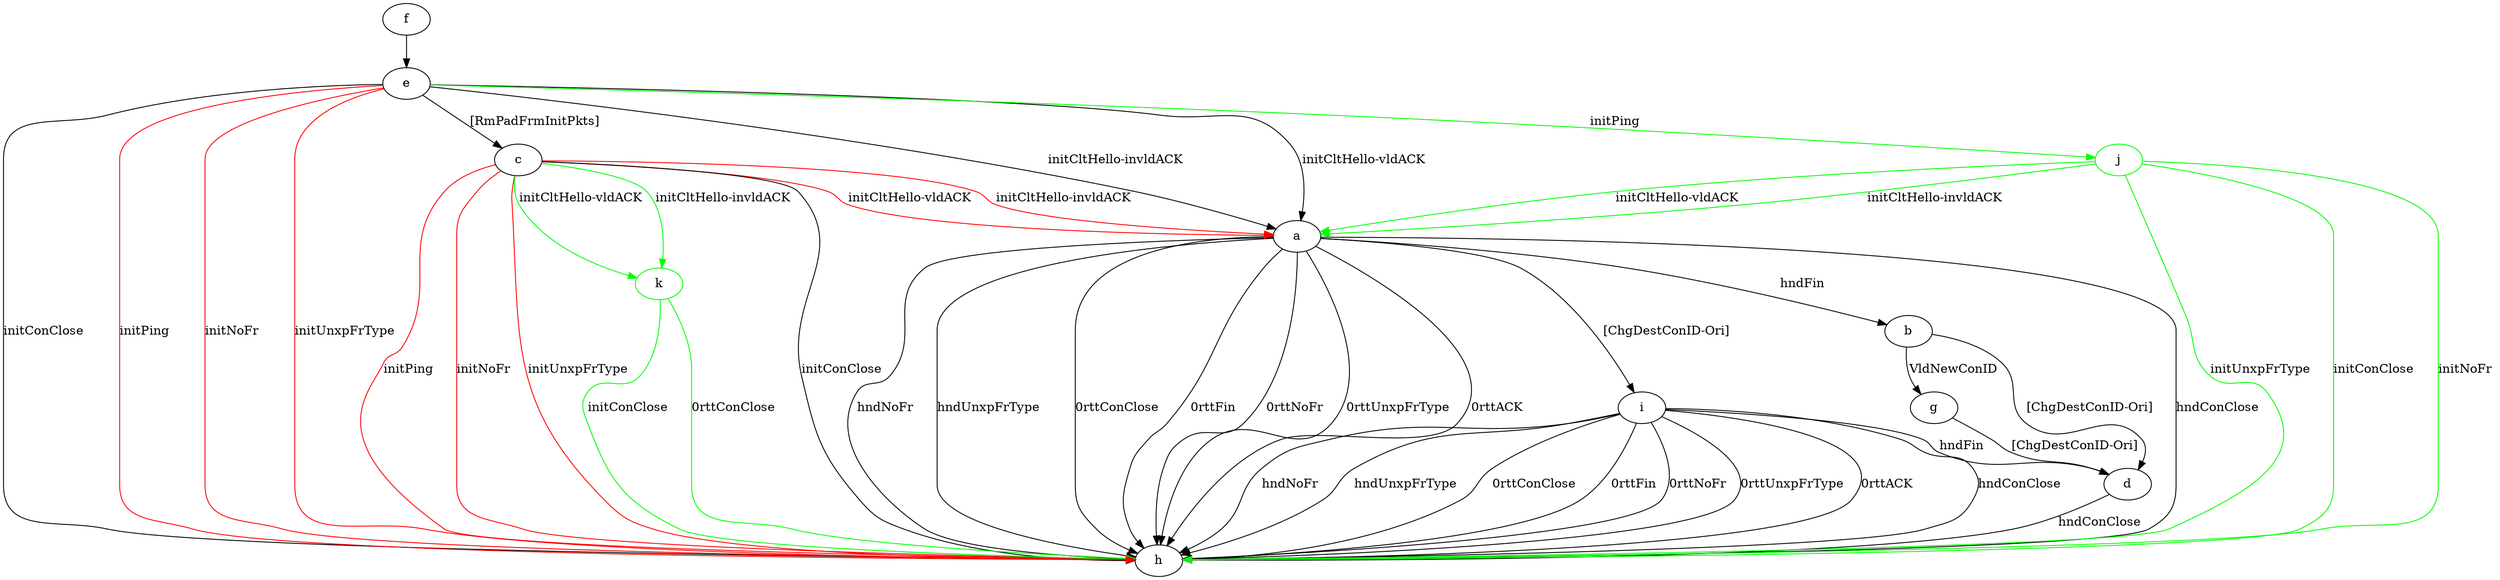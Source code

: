 digraph "" {
	a -> b	[key=0,
		label="hndFin "];
	a -> h	[key=0,
		label="hndConClose "];
	a -> h	[key=1,
		label="hndNoFr "];
	a -> h	[key=2,
		label="hndUnxpFrType "];
	a -> h	[key=3,
		label="0rttConClose "];
	a -> h	[key=4,
		label="0rttFin "];
	a -> h	[key=5,
		label="0rttNoFr "];
	a -> h	[key=6,
		label="0rttUnxpFrType "];
	a -> h	[key=7,
		label="0rttACK "];
	a -> i	[key=0,
		label="[ChgDestConID-Ori] "];
	b -> d	[key=0,
		label="[ChgDestConID-Ori] "];
	b -> g	[key=0,
		label="VldNewConID "];
	c -> a	[key=0,
		color=red,
		label="initCltHello-vldACK "];
	c -> a	[key=1,
		color=red,
		label="initCltHello-invldACK "];
	c -> h	[key=0,
		label="initConClose "];
	c -> h	[key=1,
		color=red,
		label="initPing "];
	c -> h	[key=2,
		color=red,
		label="initNoFr "];
	c -> h	[key=3,
		color=red,
		label="initUnxpFrType "];
	k	[color=green];
	c -> k	[key=0,
		color=green,
		label="initCltHello-vldACK "];
	c -> k	[key=1,
		color=green,
		label="initCltHello-invldACK "];
	d -> h	[key=0,
		label="hndConClose "];
	e -> a	[key=0,
		label="initCltHello-vldACK "];
	e -> a	[key=1,
		label="initCltHello-invldACK "];
	e -> c	[key=0,
		label="[RmPadFrmInitPkts] "];
	e -> h	[key=0,
		label="initConClose "];
	e -> h	[key=1,
		color=red,
		label="initPing "];
	e -> h	[key=2,
		color=red,
		label="initNoFr "];
	e -> h	[key=3,
		color=red,
		label="initUnxpFrType "];
	j	[color=green];
	e -> j	[key=0,
		color=green,
		label="initPing "];
	f -> e	[key=0];
	g -> d	[key=0,
		label="[ChgDestConID-Ori] "];
	i -> d	[key=0,
		label="hndFin "];
	i -> h	[key=0,
		label="hndConClose "];
	i -> h	[key=1,
		label="hndNoFr "];
	i -> h	[key=2,
		label="hndUnxpFrType "];
	i -> h	[key=3,
		label="0rttConClose "];
	i -> h	[key=4,
		label="0rttFin "];
	i -> h	[key=5,
		label="0rttNoFr "];
	i -> h	[key=6,
		label="0rttUnxpFrType "];
	i -> h	[key=7,
		label="0rttACK "];
	j -> a	[key=0,
		color=green,
		label="initCltHello-vldACK "];
	j -> a	[key=1,
		color=green,
		label="initCltHello-invldACK "];
	j -> h	[key=0,
		color=green,
		label="initConClose "];
	j -> h	[key=1,
		color=green,
		label="initNoFr "];
	j -> h	[key=2,
		color=green,
		label="initUnxpFrType "];
	k -> h	[key=0,
		color=green,
		label="initConClose "];
	k -> h	[key=1,
		color=green,
		label="0rttConClose "];
}
